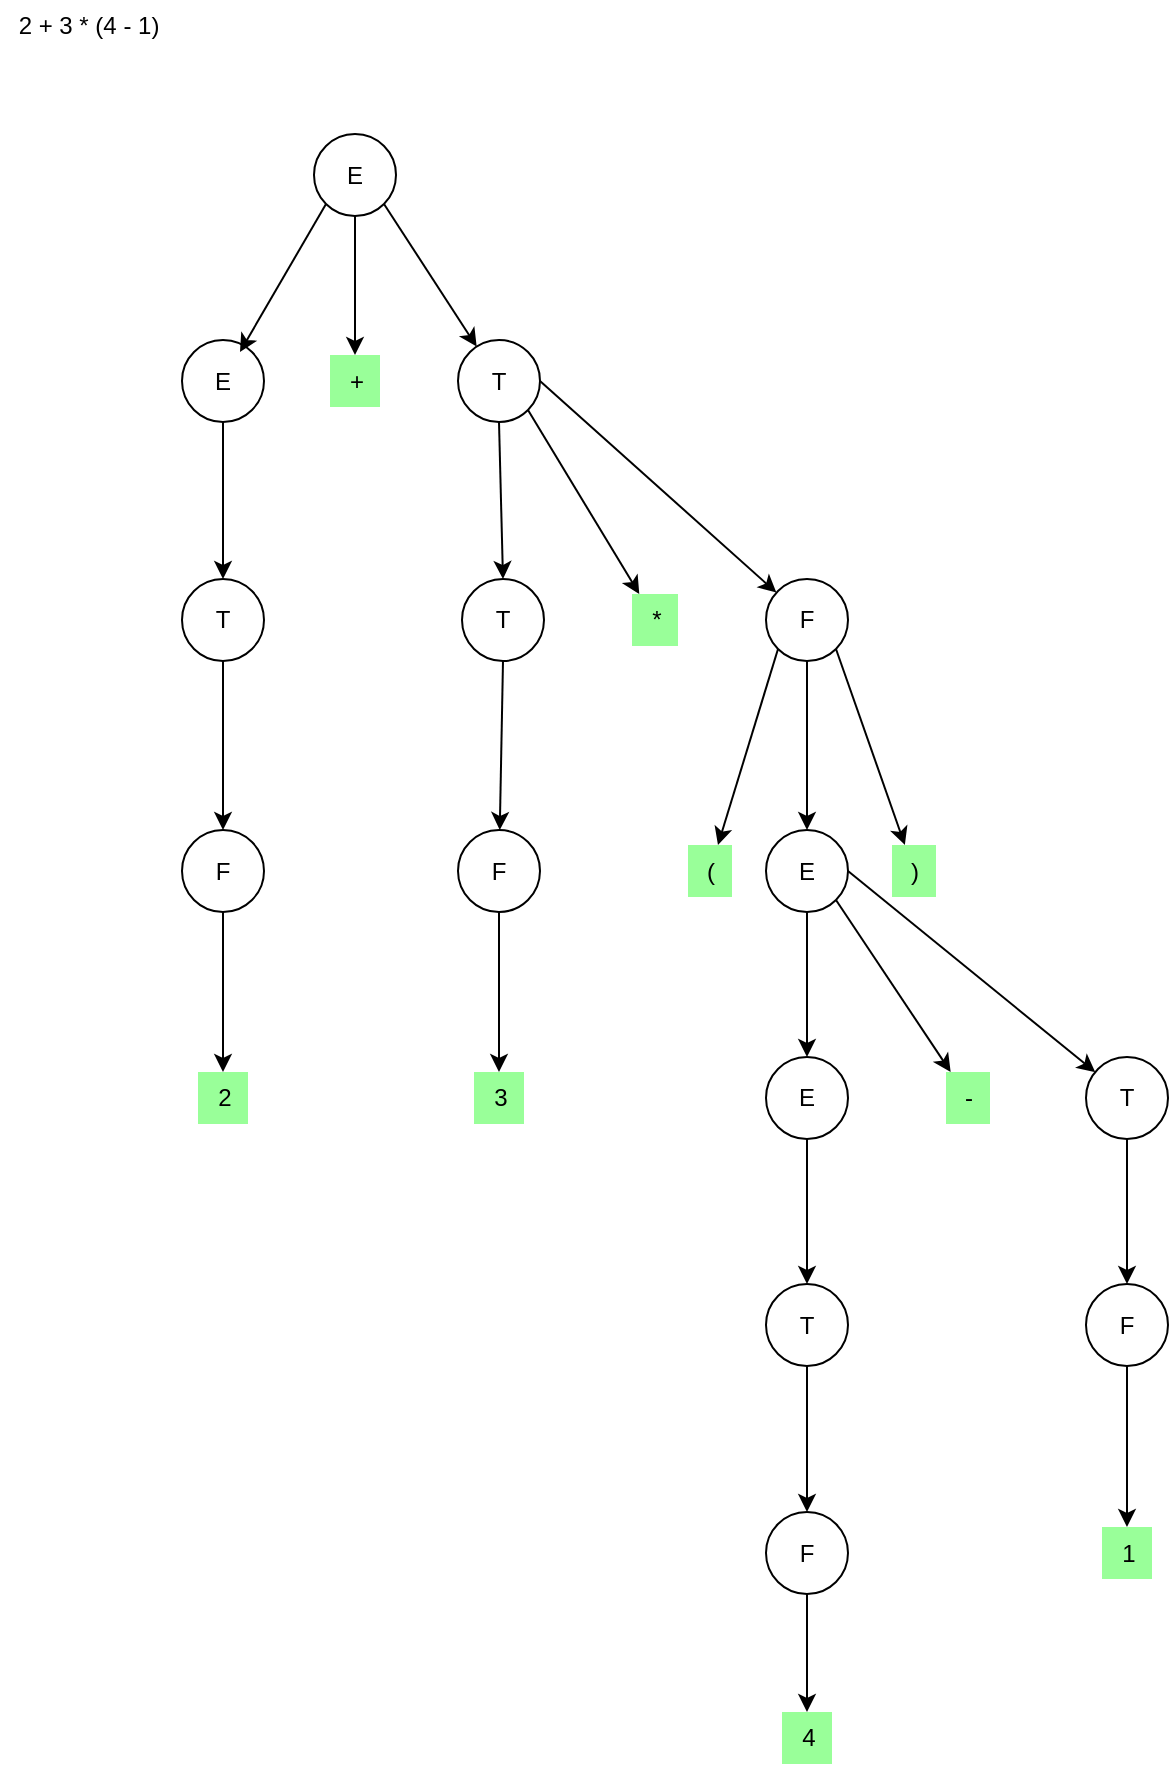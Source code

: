 <mxfile version="24.7.16">
  <diagram name="Page-1" id="Tiz7kWfAF2a4ElYc8mui">
    <mxGraphModel dx="1434" dy="827" grid="0" gridSize="10" guides="1" tooltips="1" connect="1" arrows="1" fold="1" page="1" pageScale="1" pageWidth="1654" pageHeight="2336" math="0" shadow="0">
      <root>
        <mxCell id="0" />
        <mxCell id="1" parent="0" />
        <mxCell id="Si6lz-oRbBarxrC3yb-u-11" style="rounded=0;orthogonalLoop=1;jettySize=auto;html=1;exitX=1;exitY=1;exitDx=0;exitDy=0;" edge="1" parent="1" source="Si6lz-oRbBarxrC3yb-u-1" target="Si6lz-oRbBarxrC3yb-u-4">
          <mxGeometry relative="1" as="geometry" />
        </mxCell>
        <mxCell id="Si6lz-oRbBarxrC3yb-u-12" style="rounded=0;orthogonalLoop=1;jettySize=auto;html=1;exitX=0.5;exitY=1;exitDx=0;exitDy=0;" edge="1" parent="1" source="Si6lz-oRbBarxrC3yb-u-1" target="Si6lz-oRbBarxrC3yb-u-5">
          <mxGeometry relative="1" as="geometry" />
        </mxCell>
        <mxCell id="Si6lz-oRbBarxrC3yb-u-1" value="E" style="ellipse;whiteSpace=wrap;html=1;aspect=fixed;" vertex="1" parent="1">
          <mxGeometry x="665" y="184" width="41" height="41" as="geometry" />
        </mxCell>
        <mxCell id="Si6lz-oRbBarxrC3yb-u-33" style="rounded=0;orthogonalLoop=1;jettySize=auto;html=1;exitX=0.5;exitY=1;exitDx=0;exitDy=0;" edge="1" parent="1" source="Si6lz-oRbBarxrC3yb-u-3" target="Si6lz-oRbBarxrC3yb-u-17">
          <mxGeometry relative="1" as="geometry" />
        </mxCell>
        <mxCell id="Si6lz-oRbBarxrC3yb-u-3" value="E" style="ellipse;whiteSpace=wrap;html=1;aspect=fixed;" vertex="1" parent="1">
          <mxGeometry x="599" y="287" width="41" height="41" as="geometry" />
        </mxCell>
        <mxCell id="Si6lz-oRbBarxrC3yb-u-13" style="rounded=0;orthogonalLoop=1;jettySize=auto;html=1;exitX=0.5;exitY=1;exitDx=0;exitDy=0;entryX=0.5;entryY=0;entryDx=0;entryDy=0;" edge="1" parent="1" source="Si6lz-oRbBarxrC3yb-u-4" target="Si6lz-oRbBarxrC3yb-u-7">
          <mxGeometry relative="1" as="geometry" />
        </mxCell>
        <mxCell id="Si6lz-oRbBarxrC3yb-u-15" style="rounded=0;orthogonalLoop=1;jettySize=auto;html=1;exitX=1;exitY=1;exitDx=0;exitDy=0;" edge="1" parent="1" source="Si6lz-oRbBarxrC3yb-u-4" target="Si6lz-oRbBarxrC3yb-u-9">
          <mxGeometry relative="1" as="geometry" />
        </mxCell>
        <mxCell id="Si6lz-oRbBarxrC3yb-u-16" style="rounded=0;orthogonalLoop=1;jettySize=auto;html=1;exitX=1;exitY=0.5;exitDx=0;exitDy=0;" edge="1" parent="1" source="Si6lz-oRbBarxrC3yb-u-4" target="Si6lz-oRbBarxrC3yb-u-8">
          <mxGeometry relative="1" as="geometry" />
        </mxCell>
        <mxCell id="Si6lz-oRbBarxrC3yb-u-4" value="T" style="ellipse;whiteSpace=wrap;html=1;aspect=fixed;" vertex="1" parent="1">
          <mxGeometry x="737" y="287" width="41" height="41" as="geometry" />
        </mxCell>
        <mxCell id="Si6lz-oRbBarxrC3yb-u-5" value="+" style="text;html=1;align=center;verticalAlign=middle;resizable=0;points=[];autosize=1;strokeColor=none;fillColor=#99FF99;" vertex="1" parent="1">
          <mxGeometry x="673" y="294.5" width="25" height="26" as="geometry" />
        </mxCell>
        <mxCell id="Si6lz-oRbBarxrC3yb-u-6" value="2 + 3 * (4&amp;nbsp;&lt;span style=&quot;background-color: initial;&quot;&gt;- 1)&lt;/span&gt;" style="text;html=1;align=center;verticalAlign=middle;resizable=0;points=[];autosize=1;strokeColor=none;fillColor=none;" vertex="1" parent="1">
          <mxGeometry x="508" y="117" width="88" height="26" as="geometry" />
        </mxCell>
        <mxCell id="Si6lz-oRbBarxrC3yb-u-31" style="rounded=0;orthogonalLoop=1;jettySize=auto;html=1;exitX=0.5;exitY=1;exitDx=0;exitDy=0;" edge="1" parent="1" source="Si6lz-oRbBarxrC3yb-u-7" target="Si6lz-oRbBarxrC3yb-u-20">
          <mxGeometry relative="1" as="geometry" />
        </mxCell>
        <mxCell id="Si6lz-oRbBarxrC3yb-u-7" value="T" style="ellipse;whiteSpace=wrap;html=1;aspect=fixed;" vertex="1" parent="1">
          <mxGeometry x="739" y="406.5" width="41" height="41" as="geometry" />
        </mxCell>
        <mxCell id="Si6lz-oRbBarxrC3yb-u-28" style="rounded=0;orthogonalLoop=1;jettySize=auto;html=1;exitX=0.5;exitY=1;exitDx=0;exitDy=0;" edge="1" parent="1" source="Si6lz-oRbBarxrC3yb-u-8" target="Si6lz-oRbBarxrC3yb-u-22">
          <mxGeometry relative="1" as="geometry" />
        </mxCell>
        <mxCell id="Si6lz-oRbBarxrC3yb-u-29" style="rounded=0;orthogonalLoop=1;jettySize=auto;html=1;exitX=0;exitY=1;exitDx=0;exitDy=0;" edge="1" parent="1" source="Si6lz-oRbBarxrC3yb-u-8" target="Si6lz-oRbBarxrC3yb-u-27">
          <mxGeometry relative="1" as="geometry" />
        </mxCell>
        <mxCell id="Si6lz-oRbBarxrC3yb-u-30" style="rounded=0;orthogonalLoop=1;jettySize=auto;html=1;exitX=1;exitY=1;exitDx=0;exitDy=0;" edge="1" parent="1" source="Si6lz-oRbBarxrC3yb-u-8" target="Si6lz-oRbBarxrC3yb-u-26">
          <mxGeometry relative="1" as="geometry" />
        </mxCell>
        <mxCell id="Si6lz-oRbBarxrC3yb-u-8" value="F" style="ellipse;whiteSpace=wrap;html=1;aspect=fixed;" vertex="1" parent="1">
          <mxGeometry x="891" y="406.5" width="41" height="41" as="geometry" />
        </mxCell>
        <mxCell id="Si6lz-oRbBarxrC3yb-u-9" value="*" style="text;html=1;align=center;verticalAlign=middle;resizable=0;points=[];autosize=1;strokeColor=none;fillColor=#99FF99;" vertex="1" parent="1">
          <mxGeometry x="824" y="414" width="23" height="26" as="geometry" />
        </mxCell>
        <mxCell id="Si6lz-oRbBarxrC3yb-u-10" style="rounded=0;orthogonalLoop=1;jettySize=auto;html=1;exitX=0;exitY=1;exitDx=0;exitDy=0;entryX=0.707;entryY=0.146;entryDx=0;entryDy=0;entryPerimeter=0;" edge="1" parent="1" source="Si6lz-oRbBarxrC3yb-u-1" target="Si6lz-oRbBarxrC3yb-u-3">
          <mxGeometry relative="1" as="geometry" />
        </mxCell>
        <mxCell id="Si6lz-oRbBarxrC3yb-u-32" style="rounded=0;orthogonalLoop=1;jettySize=auto;html=1;exitX=0.5;exitY=1;exitDx=0;exitDy=0;" edge="1" parent="1" source="Si6lz-oRbBarxrC3yb-u-17" target="Si6lz-oRbBarxrC3yb-u-18">
          <mxGeometry relative="1" as="geometry" />
        </mxCell>
        <mxCell id="Si6lz-oRbBarxrC3yb-u-17" value="T" style="ellipse;whiteSpace=wrap;html=1;aspect=fixed;" vertex="1" parent="1">
          <mxGeometry x="599" y="406.5" width="41" height="41" as="geometry" />
        </mxCell>
        <mxCell id="Si6lz-oRbBarxrC3yb-u-40" style="rounded=0;orthogonalLoop=1;jettySize=auto;html=1;exitX=0.5;exitY=1;exitDx=0;exitDy=0;" edge="1" parent="1" source="Si6lz-oRbBarxrC3yb-u-18" target="Si6lz-oRbBarxrC3yb-u-19">
          <mxGeometry relative="1" as="geometry" />
        </mxCell>
        <mxCell id="Si6lz-oRbBarxrC3yb-u-18" value="F" style="ellipse;whiteSpace=wrap;html=1;aspect=fixed;" vertex="1" parent="1">
          <mxGeometry x="599" y="532" width="41" height="41" as="geometry" />
        </mxCell>
        <mxCell id="Si6lz-oRbBarxrC3yb-u-19" value="2" style="text;html=1;align=center;verticalAlign=middle;resizable=0;points=[];autosize=1;strokeColor=none;fillColor=#99FF99;" vertex="1" parent="1">
          <mxGeometry x="607" y="653" width="25" height="26" as="geometry" />
        </mxCell>
        <mxCell id="Si6lz-oRbBarxrC3yb-u-41" style="rounded=0;orthogonalLoop=1;jettySize=auto;html=1;exitX=0.5;exitY=1;exitDx=0;exitDy=0;" edge="1" parent="1" source="Si6lz-oRbBarxrC3yb-u-20" target="Si6lz-oRbBarxrC3yb-u-21">
          <mxGeometry relative="1" as="geometry" />
        </mxCell>
        <mxCell id="Si6lz-oRbBarxrC3yb-u-20" value="F" style="ellipse;whiteSpace=wrap;html=1;aspect=fixed;" vertex="1" parent="1">
          <mxGeometry x="737" y="532" width="41" height="41" as="geometry" />
        </mxCell>
        <mxCell id="Si6lz-oRbBarxrC3yb-u-21" value="3" style="text;html=1;align=center;verticalAlign=middle;resizable=0;points=[];autosize=1;strokeColor=none;fillColor=#99FF99;" vertex="1" parent="1">
          <mxGeometry x="745" y="653" width="25" height="26" as="geometry" />
        </mxCell>
        <mxCell id="Si6lz-oRbBarxrC3yb-u-34" style="rounded=0;orthogonalLoop=1;jettySize=auto;html=1;exitX=0.5;exitY=1;exitDx=0;exitDy=0;" edge="1" parent="1" source="Si6lz-oRbBarxrC3yb-u-22" target="Si6lz-oRbBarxrC3yb-u-23">
          <mxGeometry relative="1" as="geometry" />
        </mxCell>
        <mxCell id="Si6lz-oRbBarxrC3yb-u-35" style="rounded=0;orthogonalLoop=1;jettySize=auto;html=1;exitX=1;exitY=1;exitDx=0;exitDy=0;" edge="1" parent="1" source="Si6lz-oRbBarxrC3yb-u-22" target="Si6lz-oRbBarxrC3yb-u-25">
          <mxGeometry relative="1" as="geometry" />
        </mxCell>
        <mxCell id="Si6lz-oRbBarxrC3yb-u-36" style="rounded=0;orthogonalLoop=1;jettySize=auto;html=1;exitX=1;exitY=0.5;exitDx=0;exitDy=0;" edge="1" parent="1" source="Si6lz-oRbBarxrC3yb-u-22" target="Si6lz-oRbBarxrC3yb-u-24">
          <mxGeometry relative="1" as="geometry" />
        </mxCell>
        <mxCell id="Si6lz-oRbBarxrC3yb-u-22" value="E" style="ellipse;whiteSpace=wrap;html=1;aspect=fixed;" vertex="1" parent="1">
          <mxGeometry x="891" y="532" width="41" height="41" as="geometry" />
        </mxCell>
        <mxCell id="Si6lz-oRbBarxrC3yb-u-42" style="rounded=0;orthogonalLoop=1;jettySize=auto;html=1;exitX=0.5;exitY=1;exitDx=0;exitDy=0;" edge="1" parent="1" source="Si6lz-oRbBarxrC3yb-u-23" target="Si6lz-oRbBarxrC3yb-u-37">
          <mxGeometry relative="1" as="geometry" />
        </mxCell>
        <mxCell id="Si6lz-oRbBarxrC3yb-u-23" value="E" style="ellipse;whiteSpace=wrap;html=1;aspect=fixed;" vertex="1" parent="1">
          <mxGeometry x="891" y="645.5" width="41" height="41" as="geometry" />
        </mxCell>
        <mxCell id="Si6lz-oRbBarxrC3yb-u-48" style="rounded=0;orthogonalLoop=1;jettySize=auto;html=1;exitX=0.5;exitY=1;exitDx=0;exitDy=0;" edge="1" parent="1" source="Si6lz-oRbBarxrC3yb-u-24" target="Si6lz-oRbBarxrC3yb-u-45">
          <mxGeometry relative="1" as="geometry" />
        </mxCell>
        <mxCell id="Si6lz-oRbBarxrC3yb-u-24" value="T" style="ellipse;whiteSpace=wrap;html=1;aspect=fixed;" vertex="1" parent="1">
          <mxGeometry x="1051" y="645.5" width="41" height="41" as="geometry" />
        </mxCell>
        <mxCell id="Si6lz-oRbBarxrC3yb-u-25" value="-" style="text;html=1;align=center;verticalAlign=middle;resizable=0;points=[];autosize=1;strokeColor=none;fillColor=#99FF99;" vertex="1" parent="1">
          <mxGeometry x="981" y="653" width="22" height="26" as="geometry" />
        </mxCell>
        <mxCell id="Si6lz-oRbBarxrC3yb-u-26" value=")" style="text;html=1;align=center;verticalAlign=middle;resizable=0;points=[];autosize=1;strokeColor=none;fillColor=#99FF99;" vertex="1" parent="1">
          <mxGeometry x="954" y="539.5" width="22" height="26" as="geometry" />
        </mxCell>
        <mxCell id="Si6lz-oRbBarxrC3yb-u-27" value="(" style="text;html=1;align=center;verticalAlign=middle;resizable=0;points=[];autosize=1;strokeColor=none;fillColor=#99FF99;" vertex="1" parent="1">
          <mxGeometry x="852" y="539.5" width="22" height="26" as="geometry" />
        </mxCell>
        <mxCell id="Si6lz-oRbBarxrC3yb-u-43" style="rounded=0;orthogonalLoop=1;jettySize=auto;html=1;exitX=0.5;exitY=1;exitDx=0;exitDy=0;" edge="1" parent="1" source="Si6lz-oRbBarxrC3yb-u-37" target="Si6lz-oRbBarxrC3yb-u-38">
          <mxGeometry relative="1" as="geometry" />
        </mxCell>
        <mxCell id="Si6lz-oRbBarxrC3yb-u-37" value="T" style="ellipse;whiteSpace=wrap;html=1;aspect=fixed;" vertex="1" parent="1">
          <mxGeometry x="891" y="759" width="41" height="41" as="geometry" />
        </mxCell>
        <mxCell id="Si6lz-oRbBarxrC3yb-u-44" style="rounded=0;orthogonalLoop=1;jettySize=auto;html=1;exitX=0.5;exitY=1;exitDx=0;exitDy=0;" edge="1" parent="1" source="Si6lz-oRbBarxrC3yb-u-38" target="Si6lz-oRbBarxrC3yb-u-39">
          <mxGeometry relative="1" as="geometry" />
        </mxCell>
        <mxCell id="Si6lz-oRbBarxrC3yb-u-38" value="F" style="ellipse;whiteSpace=wrap;html=1;aspect=fixed;" vertex="1" parent="1">
          <mxGeometry x="891" y="873" width="41" height="41" as="geometry" />
        </mxCell>
        <mxCell id="Si6lz-oRbBarxrC3yb-u-39" value="4" style="text;html=1;align=center;verticalAlign=middle;resizable=0;points=[];autosize=1;strokeColor=none;fillColor=#99FF99;" vertex="1" parent="1">
          <mxGeometry x="899" y="973" width="25" height="26" as="geometry" />
        </mxCell>
        <mxCell id="Si6lz-oRbBarxrC3yb-u-49" style="rounded=0;orthogonalLoop=1;jettySize=auto;html=1;exitX=0.5;exitY=1;exitDx=0;exitDy=0;" edge="1" parent="1" source="Si6lz-oRbBarxrC3yb-u-45" target="Si6lz-oRbBarxrC3yb-u-47">
          <mxGeometry relative="1" as="geometry" />
        </mxCell>
        <mxCell id="Si6lz-oRbBarxrC3yb-u-45" value="F" style="ellipse;whiteSpace=wrap;html=1;aspect=fixed;" vertex="1" parent="1">
          <mxGeometry x="1051" y="759" width="41" height="41" as="geometry" />
        </mxCell>
        <mxCell id="Si6lz-oRbBarxrC3yb-u-47" value="1" style="text;html=1;align=center;verticalAlign=middle;resizable=0;points=[];autosize=1;strokeColor=none;fillColor=#99FF99;" vertex="1" parent="1">
          <mxGeometry x="1059" y="880.5" width="25" height="26" as="geometry" />
        </mxCell>
      </root>
    </mxGraphModel>
  </diagram>
</mxfile>
